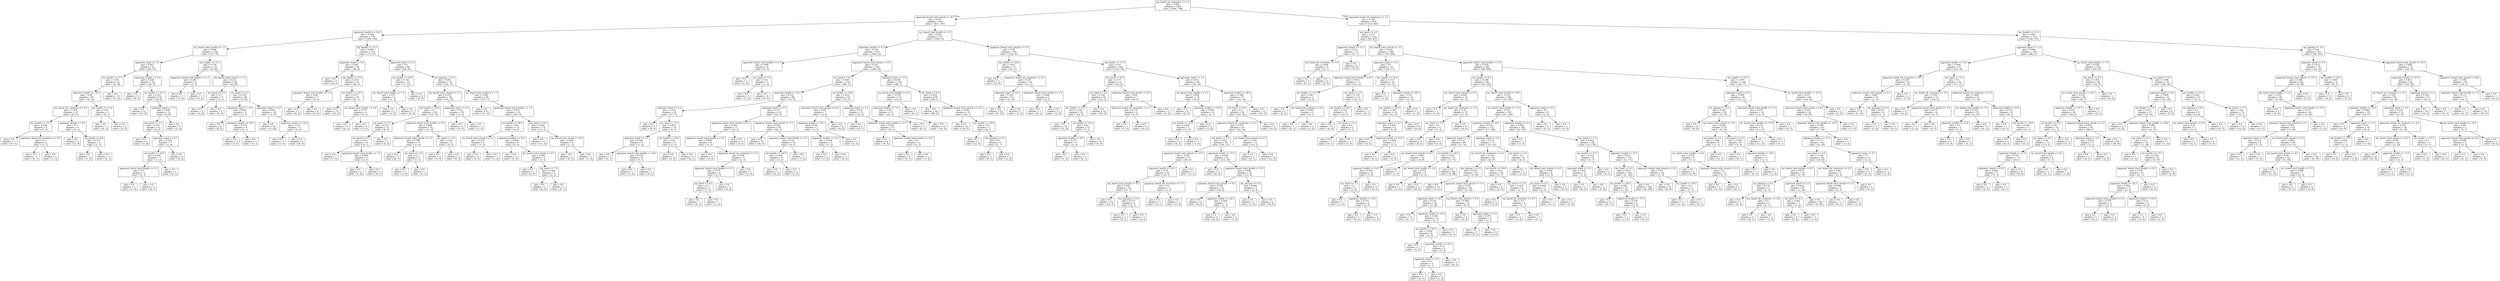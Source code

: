 digraph Tree {
node [shape=box] ;
0 [label="my_board_nb_creatures <= 1.5\ngini = 0.494\nsamples = 1434\nvalue = [640, 794]"] ;
1 [label="opponent_board_total_attack <= 4.5\ngini = 0.433\nsamples = 610\nvalue = [417, 193]"] ;
0 -> 1 [labeldistance=2.5, labelangle=45, headlabel="True"] ;
2 [label="opponent_health <= 22.5\ngini = 0.496\nsamples = 239\nvalue = [109, 130]"] ;
1 -> 2 ;
3 [label="my_board_total_health <= 1.5\ngini = 0.434\nsamples = 116\nvalue = [37, 79]"] ;
2 -> 3 ;
4 [label="opponent_hand <= 3.5\ngini = 0.497\nsamples = 61\nvalue = [28, 33]"] ;
3 -> 4 ;
5 [label="my_health <= 17.5\ngini = 0.375\nsamples = 32\nvalue = [8, 24]"] ;
4 -> 5 ;
6 [label="opponent_health <= 18.5\ngini = 0.48\nsamples = 20\nvalue = [8, 12]"] ;
5 -> 6 ;
7 [label="my_board_nb_creatures <= 0.5\ngini = 0.391\nsamples = 15\nvalue = [4, 11]"] ;
6 -> 7 ;
8 [label="my_health <= 15.5\ngini = 0.198\nsamples = 9\nvalue = [1, 8]"] ;
7 -> 8 ;
9 [label="gini = 0.0\nsamples = 7\nvalue = [0, 7]"] ;
8 -> 9 ;
10 [label="opponent_board_nb_creatures <= 0.5\ngini = 0.5\nsamples = 2\nvalue = [1, 1]"] ;
8 -> 10 ;
11 [label="gini = 0.0\nsamples = 1\nvalue = [0, 1]"] ;
10 -> 11 ;
12 [label="gini = 0.0\nsamples = 1\nvalue = [1, 0]"] ;
10 -> 12 ;
13 [label="opponent_health <= 8.5\ngini = 0.5\nsamples = 6\nvalue = [3, 3]"] ;
7 -> 13 ;
14 [label="gini = 0.0\nsamples = 2\nvalue = [2, 0]"] ;
13 -> 14 ;
15 [label="my_health <= 8.0\ngini = 0.375\nsamples = 4\nvalue = [1, 3]"] ;
13 -> 15 ;
16 [label="gini = 0.0\nsamples = 1\nvalue = [1, 0]"] ;
15 -> 16 ;
17 [label="gini = 0.0\nsamples = 3\nvalue = [0, 3]"] ;
15 -> 17 ;
18 [label="my_health <= 11.0\ngini = 0.32\nsamples = 5\nvalue = [4, 1]"] ;
6 -> 18 ;
19 [label="gini = 0.0\nsamples = 1\nvalue = [0, 1]"] ;
18 -> 19 ;
20 [label="gini = 0.0\nsamples = 4\nvalue = [4, 0]"] ;
18 -> 20 ;
21 [label="gini = 0.0\nsamples = 12\nvalue = [0, 12]"] ;
5 -> 21 ;
22 [label="opponent_health <= 5.0\ngini = 0.428\nsamples = 29\nvalue = [20, 9]"] ;
4 -> 22 ;
23 [label="gini = 0.0\nsamples = 3\nvalue = [0, 3]"] ;
22 -> 23 ;
24 [label="my_health <= 27.5\ngini = 0.355\nsamples = 26\nvalue = [20, 6]"] ;
22 -> 24 ;
25 [label="gini = 0.0\nsamples = 15\nvalue = [15, 0]"] ;
24 -> 25 ;
26 [label="opponent_hand <= 7.5\ngini = 0.496\nsamples = 11\nvalue = [5, 6]"] ;
24 -> 26 ;
27 [label="my_hand <= 1.5\ngini = 0.375\nsamples = 8\nvalue = [2, 6]"] ;
26 -> 27 ;
28 [label="gini = 0.0\nsamples = 1\nvalue = [1, 0]"] ;
27 -> 28 ;
29 [label="opponent_hand <= 4.5\ngini = 0.245\nsamples = 7\nvalue = [1, 6]"] ;
27 -> 29 ;
30 [label="my_health <= 29.0\ngini = 0.444\nsamples = 3\nvalue = [1, 2]"] ;
29 -> 30 ;
31 [label="opponent_board_total_health <= 3.5\ngini = 0.5\nsamples = 2\nvalue = [1, 1]"] ;
30 -> 31 ;
32 [label="gini = 0.0\nsamples = 1\nvalue = [1, 0]"] ;
31 -> 32 ;
33 [label="gini = 0.0\nsamples = 1\nvalue = [0, 1]"] ;
31 -> 33 ;
34 [label="gini = 0.0\nsamples = 1\nvalue = [0, 1]"] ;
30 -> 34 ;
35 [label="gini = 0.0\nsamples = 4\nvalue = [0, 4]"] ;
29 -> 35 ;
36 [label="gini = 0.0\nsamples = 3\nvalue = [3, 0]"] ;
26 -> 36 ;
37 [label="my_health <= 11.5\ngini = 0.274\nsamples = 55\nvalue = [9, 46]"] ;
3 -> 37 ;
38 [label="opponent_board_total_health <= 2.5\ngini = 0.48\nsamples = 5\nvalue = [3, 2]"] ;
37 -> 38 ;
39 [label="gini = 0.0\nsamples = 3\nvalue = [3, 0]"] ;
38 -> 39 ;
40 [label="gini = 0.0\nsamples = 2\nvalue = [0, 2]"] ;
38 -> 40 ;
41 [label="my_board_total_attack <= 1.5\ngini = 0.211\nsamples = 50\nvalue = [6, 44]"] ;
37 -> 41 ;
42 [label="my_hand <= 4.5\ngini = 0.5\nsamples = 4\nvalue = [2, 2]"] ;
41 -> 42 ;
43 [label="gini = 0.0\nsamples = 2\nvalue = [2, 0]"] ;
42 -> 43 ;
44 [label="gini = 0.0\nsamples = 2\nvalue = [0, 2]"] ;
42 -> 44 ;
45 [label="my_hand <= 2.5\ngini = 0.159\nsamples = 46\nvalue = [4, 42]"] ;
41 -> 45 ;
46 [label="opponent_hand <= 4.0\ngini = 0.469\nsamples = 8\nvalue = [3, 5]"] ;
45 -> 46 ;
47 [label="gini = 0.0\nsamples = 4\nvalue = [0, 4]"] ;
46 -> 47 ;
48 [label="opponent_health <= 18.5\ngini = 0.375\nsamples = 4\nvalue = [3, 1]"] ;
46 -> 48 ;
49 [label="gini = 0.0\nsamples = 3\nvalue = [3, 0]"] ;
48 -> 49 ;
50 [label="gini = 0.0\nsamples = 1\nvalue = [0, 1]"] ;
48 -> 50 ;
51 [label="opponent_hand <= 6.5\ngini = 0.051\nsamples = 38\nvalue = [1, 37]"] ;
45 -> 51 ;
52 [label="gini = 0.0\nsamples = 33\nvalue = [0, 33]"] ;
51 -> 52 ;
53 [label="opponent_health <= 14.0\ngini = 0.32\nsamples = 5\nvalue = [1, 4]"] ;
51 -> 53 ;
54 [label="gini = 0.0\nsamples = 1\nvalue = [1, 0]"] ;
53 -> 54 ;
55 [label="gini = 0.0\nsamples = 4\nvalue = [0, 4]"] ;
53 -> 55 ;
56 [label="my_health <= 15.5\ngini = 0.485\nsamples = 123\nvalue = [72, 51]"] ;
2 -> 56 ;
57 [label="opponent_hand <= 0.5\ngini = 0.291\nsamples = 34\nvalue = [28, 6]"] ;
56 -> 57 ;
58 [label="gini = 0.0\nsamples = 2\nvalue = [0, 2]"] ;
57 -> 58 ;
59 [label="my_health <= 5.5\ngini = 0.219\nsamples = 32\nvalue = [28, 4]"] ;
57 -> 59 ;
60 [label="opponent_board_total_health <= 1.0\ngini = 0.49\nsamples = 7\nvalue = [4, 3]"] ;
59 -> 60 ;
61 [label="gini = 0.0\nsamples = 3\nvalue = [0, 3]"] ;
60 -> 61 ;
62 [label="gini = 0.0\nsamples = 4\nvalue = [4, 0]"] ;
60 -> 62 ;
63 [label="my_health <= 14.5\ngini = 0.077\nsamples = 25\nvalue = [24, 1]"] ;
59 -> 63 ;
64 [label="gini = 0.0\nsamples = 21\nvalue = [21, 0]"] ;
63 -> 64 ;
65 [label="my_board_total_attack <= 2.0\ngini = 0.375\nsamples = 4\nvalue = [3, 1]"] ;
63 -> 65 ;
66 [label="gini = 0.0\nsamples = 1\nvalue = [0, 1]"] ;
65 -> 66 ;
67 [label="gini = 0.0\nsamples = 3\nvalue = [3, 0]"] ;
65 -> 67 ;
68 [label="opponent_hand <= 2.5\ngini = 0.5\nsamples = 89\nvalue = [44, 45]"] ;
56 -> 68 ;
69 [label="my_health <= 20.5\ngini = 0.142\nsamples = 13\nvalue = [1, 12]"] ;
68 -> 69 ;
70 [label="my_board_total_health <= 1.5\ngini = 0.375\nsamples = 4\nvalue = [1, 3]"] ;
69 -> 70 ;
71 [label="gini = 0.0\nsamples = 1\nvalue = [1, 0]"] ;
70 -> 71 ;
72 [label="gini = 0.0\nsamples = 3\nvalue = [0, 3]"] ;
70 -> 72 ;
73 [label="gini = 0.0\nsamples = 9\nvalue = [0, 9]"] ;
69 -> 73 ;
74 [label="me_playing <= 0.5\ngini = 0.491\nsamples = 76\nvalue = [43, 33]"] ;
68 -> 74 ;
75 [label="my_board_total_attack <= 2.5\ngini = 0.475\nsamples = 36\nvalue = [14, 22]"] ;
74 -> 75 ;
76 [label="my_health <= 26.0\ngini = 0.5\nsamples = 26\nvalue = [13, 13]"] ;
75 -> 76 ;
77 [label="my_hand <= 7.5\ngini = 0.375\nsamples = 12\nvalue = [9, 3]"] ;
76 -> 77 ;
78 [label="my_hand <= 5.5\ngini = 0.18\nsamples = 10\nvalue = [9, 1]"] ;
77 -> 78 ;
79 [label="gini = 0.0\nsamples = 7\nvalue = [7, 0]"] ;
78 -> 79 ;
80 [label="opponent_board_total_health <= 2.5\ngini = 0.444\nsamples = 3\nvalue = [2, 1]"] ;
78 -> 80 ;
81 [label="gini = 0.0\nsamples = 2\nvalue = [2, 0]"] ;
80 -> 81 ;
82 [label="gini = 0.0\nsamples = 1\nvalue = [0, 1]"] ;
80 -> 82 ;
83 [label="gini = 0.0\nsamples = 2\nvalue = [0, 2]"] ;
77 -> 83 ;
84 [label="opponent_board_total_health <= 2.5\ngini = 0.408\nsamples = 14\nvalue = [4, 10]"] ;
76 -> 84 ;
85 [label="opponent_board_total_attack <= 2.5\ngini = 0.198\nsamples = 9\nvalue = [1, 8]"] ;
84 -> 85 ;
86 [label="gini = 0.0\nsamples = 7\nvalue = [0, 7]"] ;
85 -> 86 ;
87 [label="my_hand <= 5.5\ngini = 0.5\nsamples = 2\nvalue = [1, 1]"] ;
85 -> 87 ;
88 [label="gini = 0.0\nsamples = 1\nvalue = [1, 0]"] ;
87 -> 88 ;
89 [label="gini = 0.0\nsamples = 1\nvalue = [0, 1]"] ;
87 -> 89 ;
90 [label="my_hand <= 5.0\ngini = 0.48\nsamples = 5\nvalue = [3, 2]"] ;
84 -> 90 ;
91 [label="gini = 0.0\nsamples = 3\nvalue = [3, 0]"] ;
90 -> 91 ;
92 [label="gini = 0.0\nsamples = 2\nvalue = [0, 2]"] ;
90 -> 92 ;
93 [label="opponent_hand <= 5.5\ngini = 0.18\nsamples = 10\nvalue = [1, 9]"] ;
75 -> 93 ;
94 [label="gini = 0.0\nsamples = 9\nvalue = [0, 9]"] ;
93 -> 94 ;
95 [label="gini = 0.0\nsamples = 1\nvalue = [1, 0]"] ;
93 -> 95 ;
96 [label="my_board_total_health <= 1.5\ngini = 0.399\nsamples = 40\nvalue = [29, 11]"] ;
74 -> 96 ;
97 [label="gini = 0.0\nsamples = 11\nvalue = [11, 0]"] ;
96 -> 97 ;
98 [label="opponent_board_total_health <= 1.5\ngini = 0.471\nsamples = 29\nvalue = [18, 11]"] ;
96 -> 98 ;
99 [label="my_health <= 28.5\ngini = 0.48\nsamples = 15\nvalue = [6, 9]"] ;
98 -> 99 ;
100 [label="my_board_total_attack <= 6.5\ngini = 0.278\nsamples = 6\nvalue = [1, 5]"] ;
99 -> 100 ;
101 [label="gini = 0.0\nsamples = 5\nvalue = [0, 5]"] ;
100 -> 101 ;
102 [label="gini = 0.0\nsamples = 1\nvalue = [1, 0]"] ;
100 -> 102 ;
103 [label="opponent_health <= 25.5\ngini = 0.494\nsamples = 9\nvalue = [5, 4]"] ;
99 -> 103 ;
104 [label="gini = 0.0\nsamples = 3\nvalue = [3, 0]"] ;
103 -> 104 ;
105 [label="my_board_total_attack <= 3.5\ngini = 0.444\nsamples = 6\nvalue = [2, 4]"] ;
103 -> 105 ;
106 [label="gini = 0.0\nsamples = 3\nvalue = [0, 3]"] ;
105 -> 106 ;
107 [label="my_hand <= 7.5\ngini = 0.444\nsamples = 3\nvalue = [2, 1]"] ;
105 -> 107 ;
108 [label="gini = 0.0\nsamples = 2\nvalue = [2, 0]"] ;
107 -> 108 ;
109 [label="gini = 0.0\nsamples = 1\nvalue = [0, 1]"] ;
107 -> 109 ;
110 [label="my_hand <= 6.5\ngini = 0.245\nsamples = 14\nvalue = [12, 2]"] ;
98 -> 110 ;
111 [label="gini = 0.0\nsamples = 11\nvalue = [11, 0]"] ;
110 -> 111 ;
112 [label="my_board_total_attack <= 6.0\ngini = 0.444\nsamples = 3\nvalue = [1, 2]"] ;
110 -> 112 ;
113 [label="gini = 0.0\nsamples = 2\nvalue = [0, 2]"] ;
112 -> 113 ;
114 [label="gini = 0.0\nsamples = 1\nvalue = [1, 0]"] ;
112 -> 114 ;
115 [label="my_board_total_health <= 1.5\ngini = 0.282\nsamples = 371\nvalue = [308, 63]"] ;
1 -> 115 ;
116 [label="opponent_health <= 5.5\ngini = 0.188\nsamples = 210\nvalue = [188, 22]"] ;
115 -> 116 ;
117 [label="opponent_board_total_health <= 5.5\ngini = 0.444\nsamples = 6\nvalue = [2, 4]"] ;
116 -> 117 ;
118 [label="gini = 0.0\nsamples = 1\nvalue = [1, 0]"] ;
117 -> 118 ;
119 [label="my_hand <= 1.0\ngini = 0.32\nsamples = 5\nvalue = [1, 4]"] ;
117 -> 119 ;
120 [label="gini = 0.0\nsamples = 1\nvalue = [1, 0]"] ;
119 -> 120 ;
121 [label="gini = 0.0\nsamples = 4\nvalue = [0, 4]"] ;
119 -> 121 ;
122 [label="opponent_board_total_attack <= 8.5\ngini = 0.161\nsamples = 204\nvalue = [186, 18]"] ;
116 -> 122 ;
123 [label="my_hand <= 6.5\ngini = 0.249\nsamples = 103\nvalue = [88, 15]"] ;
122 -> 123 ;
124 [label="opponent_health <= 16.5\ngini = 0.191\nsamples = 84\nvalue = [75, 9]"] ;
123 -> 124 ;
125 [label="opponent_hand <= 2.5\ngini = 0.351\nsamples = 22\nvalue = [17, 5]"] ;
124 -> 125 ;
126 [label="gini = 0.0\nsamples = 8\nvalue = [8, 0]"] ;
125 -> 126 ;
127 [label="my_hand <= 3.5\ngini = 0.459\nsamples = 14\nvalue = [9, 5]"] ;
125 -> 127 ;
128 [label="opponent_hand <= 3.5\ngini = 0.346\nsamples = 9\nvalue = [7, 2]"] ;
127 -> 128 ;
129 [label="gini = 0.0\nsamples = 1\nvalue = [0, 1]"] ;
128 -> 129 ;
130 [label="opponent_board_total_health <= 10.0\ngini = 0.219\nsamples = 8\nvalue = [7, 1]"] ;
128 -> 130 ;
131 [label="gini = 0.0\nsamples = 7\nvalue = [7, 0]"] ;
130 -> 131 ;
132 [label="gini = 0.0\nsamples = 1\nvalue = [0, 1]"] ;
130 -> 132 ;
133 [label="my_health <= 16.5\ngini = 0.48\nsamples = 5\nvalue = [2, 3]"] ;
127 -> 133 ;
134 [label="gini = 0.0\nsamples = 2\nvalue = [2, 0]"] ;
133 -> 134 ;
135 [label="gini = 0.0\nsamples = 3\nvalue = [0, 3]"] ;
133 -> 135 ;
136 [label="opponent_hand <= 2.5\ngini = 0.121\nsamples = 62\nvalue = [58, 4]"] ;
124 -> 136 ;
137 [label="opponent_board_total_health <= 6.5\ngini = 0.291\nsamples = 17\nvalue = [14, 3]"] ;
136 -> 137 ;
138 [label="opponent_board_total_health <= 4.5\ngini = 0.469\nsamples = 8\nvalue = [5, 3]"] ;
137 -> 138 ;
139 [label="gini = 0.0\nsamples = 3\nvalue = [3, 0]"] ;
138 -> 139 ;
140 [label="opponent_board_nb_creatures <= 3.5\ngini = 0.48\nsamples = 5\nvalue = [2, 3]"] ;
138 -> 140 ;
141 [label="opponent_board_total_health <= 5.5\ngini = 0.375\nsamples = 4\nvalue = [1, 3]"] ;
140 -> 141 ;
142 [label="my_hand <= 4.5\ngini = 0.5\nsamples = 2\nvalue = [1, 1]"] ;
141 -> 142 ;
143 [label="gini = 0.0\nsamples = 1\nvalue = [0, 1]"] ;
142 -> 143 ;
144 [label="gini = 0.0\nsamples = 1\nvalue = [1, 0]"] ;
142 -> 144 ;
145 [label="gini = 0.0\nsamples = 2\nvalue = [0, 2]"] ;
141 -> 145 ;
146 [label="gini = 0.0\nsamples = 1\nvalue = [1, 0]"] ;
140 -> 146 ;
147 [label="gini = 0.0\nsamples = 9\nvalue = [9, 0]"] ;
137 -> 147 ;
148 [label="opponent_board_total_attack <= 7.5\ngini = 0.043\nsamples = 45\nvalue = [44, 1]"] ;
136 -> 148 ;
149 [label="gini = 0.0\nsamples = 35\nvalue = [35, 0]"] ;
148 -> 149 ;
150 [label="opponent_board_total_health <= 5.5\ngini = 0.18\nsamples = 10\nvalue = [9, 1]"] ;
148 -> 150 ;
151 [label="my_health <= 24.0\ngini = 0.444\nsamples = 3\nvalue = [2, 1]"] ;
150 -> 151 ;
152 [label="gini = 0.0\nsamples = 1\nvalue = [0, 1]"] ;
151 -> 152 ;
153 [label="gini = 0.0\nsamples = 2\nvalue = [2, 0]"] ;
151 -> 153 ;
154 [label="gini = 0.0\nsamples = 7\nvalue = [7, 0]"] ;
150 -> 154 ;
155 [label="my_health <= 18.0\ngini = 0.432\nsamples = 19\nvalue = [13, 6]"] ;
123 -> 155 ;
156 [label="opponent_board_total_attack <= 6.5\ngini = 0.49\nsamples = 7\nvalue = [3, 4]"] ;
155 -> 156 ;
157 [label="opponent_health <= 25.5\ngini = 0.48\nsamples = 5\nvalue = [3, 2]"] ;
156 -> 157 ;
158 [label="opponent_health <= 21.0\ngini = 0.444\nsamples = 3\nvalue = [1, 2]"] ;
157 -> 158 ;
159 [label="gini = 0.0\nsamples = 1\nvalue = [1, 0]"] ;
158 -> 159 ;
160 [label="gini = 0.0\nsamples = 2\nvalue = [0, 2]"] ;
158 -> 160 ;
161 [label="gini = 0.0\nsamples = 2\nvalue = [2, 0]"] ;
157 -> 161 ;
162 [label="gini = 0.0\nsamples = 2\nvalue = [0, 2]"] ;
156 -> 162 ;
163 [label="opponent_hand <= 1.5\ngini = 0.278\nsamples = 12\nvalue = [10, 2]"] ;
155 -> 163 ;
164 [label="gini = 0.0\nsamples = 1\nvalue = [0, 1]"] ;
163 -> 164 ;
165 [label="opponent_board_total_health <= 9.5\ngini = 0.165\nsamples = 11\nvalue = [10, 1]"] ;
163 -> 165 ;
166 [label="gini = 0.0\nsamples = 9\nvalue = [9, 0]"] ;
165 -> 166 ;
167 [label="opponent_board_total_health <= 10.5\ngini = 0.5\nsamples = 2\nvalue = [1, 1]"] ;
165 -> 167 ;
168 [label="gini = 0.0\nsamples = 1\nvalue = [0, 1]"] ;
167 -> 168 ;
169 [label="gini = 0.0\nsamples = 1\nvalue = [1, 0]"] ;
167 -> 169 ;
170 [label="opponent_hand <= 1.5\ngini = 0.058\nsamples = 101\nvalue = [98, 3]"] ;
122 -> 170 ;
171 [label="my_board_total_health <= 0.5\ngini = 0.278\nsamples = 12\nvalue = [10, 2]"] ;
170 -> 171 ;
172 [label="opponent_health <= 7.0\ngini = 0.165\nsamples = 11\nvalue = [10, 1]"] ;
171 -> 172 ;
173 [label="gini = 0.0\nsamples = 1\nvalue = [0, 1]"] ;
172 -> 173 ;
174 [label="gini = 0.0\nsamples = 10\nvalue = [10, 0]"] ;
172 -> 174 ;
175 [label="gini = 0.0\nsamples = 1\nvalue = [0, 1]"] ;
171 -> 175 ;
176 [label="my_hand <= 6.5\ngini = 0.022\nsamples = 89\nvalue = [88, 1]"] ;
170 -> 176 ;
177 [label="gini = 0.0\nsamples = 68\nvalue = [68, 0]"] ;
176 -> 177 ;
178 [label="opponent_board_total_attack <= 12.5\ngini = 0.091\nsamples = 21\nvalue = [20, 1]"] ;
176 -> 178 ;
179 [label="gini = 0.0\nsamples = 16\nvalue = [16, 0]"] ;
178 -> 179 ;
180 [label="my_health <= 18.0\ngini = 0.32\nsamples = 5\nvalue = [4, 1]"] ;
178 -> 180 ;
181 [label="gini = 0.0\nsamples = 3\nvalue = [3, 0]"] ;
180 -> 181 ;
182 [label="me_playing <= 0.5\ngini = 0.5\nsamples = 2\nvalue = [1, 1]"] ;
180 -> 182 ;
183 [label="gini = 0.0\nsamples = 1\nvalue = [0, 1]"] ;
182 -> 183 ;
184 [label="gini = 0.0\nsamples = 1\nvalue = [1, 0]"] ;
182 -> 184 ;
185 [label="opponent_board_total_attack <= 5.5\ngini = 0.38\nsamples = 161\nvalue = [120, 41]"] ;
115 -> 185 ;
186 [label="my_health <= 18.0\ngini = 0.457\nsamples = 17\nvalue = [6, 11]"] ;
185 -> 186 ;
187 [label="gini = 0.0\nsamples = 3\nvalue = [3, 0]"] ;
186 -> 187 ;
188 [label="opponent_board_nb_creatures <= 2.5\ngini = 0.337\nsamples = 14\nvalue = [3, 11]"] ;
186 -> 188 ;
189 [label="opponent_hand <= 6.5\ngini = 0.165\nsamples = 11\nvalue = [1, 10]"] ;
188 -> 189 ;
190 [label="gini = 0.0\nsamples = 10\nvalue = [0, 10]"] ;
189 -> 190 ;
191 [label="gini = 0.0\nsamples = 1\nvalue = [1, 0]"] ;
189 -> 191 ;
192 [label="opponent_board_total_health <= 3.5\ngini = 0.444\nsamples = 3\nvalue = [2, 1]"] ;
188 -> 192 ;
193 [label="gini = 0.0\nsamples = 1\nvalue = [0, 1]"] ;
192 -> 193 ;
194 [label="gini = 0.0\nsamples = 2\nvalue = [2, 0]"] ;
192 -> 194 ;
195 [label="my_health <= 17.5\ngini = 0.33\nsamples = 144\nvalue = [114, 30]"] ;
185 -> 195 ;
196 [label="my_hand <= 6.5\ngini = 0.177\nsamples = 61\nvalue = [55, 6]"] ;
195 -> 196 ;
197 [label="my_hand <= 3.5\ngini = 0.105\nsamples = 54\nvalue = [51, 3]"] ;
196 -> 197 ;
198 [label="my_health <= 13.5\ngini = 0.236\nsamples = 22\nvalue = [19, 3]"] ;
197 -> 198 ;
199 [label="gini = 0.0\nsamples = 12\nvalue = [12, 0]"] ;
198 -> 199 ;
200 [label="my_health <= 14.5\ngini = 0.42\nsamples = 10\nvalue = [7, 3]"] ;
198 -> 200 ;
201 [label="opponent_health <= 9.0\ngini = 0.375\nsamples = 4\nvalue = [1, 3]"] ;
200 -> 201 ;
202 [label="gini = 0.0\nsamples = 1\nvalue = [1, 0]"] ;
201 -> 202 ;
203 [label="gini = 0.0\nsamples = 3\nvalue = [0, 3]"] ;
201 -> 203 ;
204 [label="gini = 0.0\nsamples = 6\nvalue = [6, 0]"] ;
200 -> 204 ;
205 [label="gini = 0.0\nsamples = 32\nvalue = [32, 0]"] ;
197 -> 205 ;
206 [label="opponent_board_total_attack <= 9.5\ngini = 0.49\nsamples = 7\nvalue = [4, 3]"] ;
196 -> 206 ;
207 [label="opponent_board_nb_creatures <= 2.5\ngini = 0.375\nsamples = 4\nvalue = [1, 3]"] ;
206 -> 207 ;
208 [label="gini = 0.0\nsamples = 1\nvalue = [1, 0]"] ;
207 -> 208 ;
209 [label="gini = 0.0\nsamples = 3\nvalue = [0, 3]"] ;
207 -> 209 ;
210 [label="gini = 0.0\nsamples = 3\nvalue = [3, 0]"] ;
206 -> 210 ;
211 [label="opponent_hand <= 1.5\ngini = 0.411\nsamples = 83\nvalue = [59, 24]"] ;
195 -> 211 ;
212 [label="my_board_total_health <= 5.5\ngini = 0.444\nsamples = 12\nvalue = [4, 8]"] ;
211 -> 212 ;
213 [label="gini = 0.0\nsamples = 6\nvalue = [0, 6]"] ;
212 -> 213 ;
214 [label="opponent_health <= 12.0\ngini = 0.444\nsamples = 6\nvalue = [4, 2]"] ;
212 -> 214 ;
215 [label="my_health <= 23.0\ngini = 0.444\nsamples = 3\nvalue = [1, 2]"] ;
214 -> 215 ;
216 [label="gini = 0.0\nsamples = 2\nvalue = [0, 2]"] ;
215 -> 216 ;
217 [label="gini = 0.0\nsamples = 1\nvalue = [1, 0]"] ;
215 -> 217 ;
218 [label="gini = 0.0\nsamples = 3\nvalue = [3, 0]"] ;
214 -> 218 ;
219 [label="opponent_health <= 28.5\ngini = 0.349\nsamples = 71\nvalue = [55, 16]"] ;
211 -> 219 ;
220 [label="my_hand <= 8.5\ngini = 0.4\nsamples = 58\nvalue = [42, 16]"] ;
219 -> 220 ;
221 [label="opponent_board_nb_creatures <= 4.5\ngini = 0.375\nsamples = 56\nvalue = [42, 14]"] ;
220 -> 221 ;
222 [label="my_hand <= 3.5\ngini = 0.422\nsamples = 43\nvalue = [30, 13]"] ;
221 -> 222 ;
223 [label="opponent_board_total_attack <= 12.0\ngini = 0.245\nsamples = 21\nvalue = [18, 3]"] ;
222 -> 223 ;
224 [label="opponent_health <= 25.5\ngini = 0.18\nsamples = 20\nvalue = [18, 2]"] ;
223 -> 224 ;
225 [label="my_board_total_attack <= 4.5\ngini = 0.105\nsamples = 18\nvalue = [17, 1]"] ;
224 -> 225 ;
226 [label="gini = 0.0\nsamples = 14\nvalue = [14, 0]"] ;
225 -> 226 ;
227 [label="me_playing <= 0.5\ngini = 0.375\nsamples = 4\nvalue = [3, 1]"] ;
225 -> 227 ;
228 [label="gini = 0.0\nsamples = 1\nvalue = [0, 1]"] ;
227 -> 228 ;
229 [label="gini = 0.0\nsamples = 3\nvalue = [3, 0]"] ;
227 -> 229 ;
230 [label="opponent_board_nb_creatures <= 1.5\ngini = 0.5\nsamples = 2\nvalue = [1, 1]"] ;
224 -> 230 ;
231 [label="gini = 0.0\nsamples = 1\nvalue = [0, 1]"] ;
230 -> 231 ;
232 [label="gini = 0.0\nsamples = 1\nvalue = [1, 0]"] ;
230 -> 232 ;
233 [label="gini = 0.0\nsamples = 1\nvalue = [0, 1]"] ;
223 -> 233 ;
234 [label="opponent_health <= 15.5\ngini = 0.496\nsamples = 22\nvalue = [12, 10]"] ;
222 -> 234 ;
235 [label="gini = 0.0\nsamples = 4\nvalue = [0, 4]"] ;
234 -> 235 ;
236 [label="opponent_board_total_health <= 9.5\ngini = 0.444\nsamples = 18\nvalue = [12, 6]"] ;
234 -> 236 ;
237 [label="opponent_board_total_attack <= 8.5\ngini = 0.278\nsamples = 12\nvalue = [10, 2]"] ;
236 -> 237 ;
238 [label="gini = 0.0\nsamples = 9\nvalue = [9, 0]"] ;
237 -> 238 ;
239 [label="opponent_health <= 22.5\ngini = 0.444\nsamples = 3\nvalue = [1, 2]"] ;
237 -> 239 ;
240 [label="gini = 0.0\nsamples = 2\nvalue = [0, 2]"] ;
239 -> 240 ;
241 [label="gini = 0.0\nsamples = 1\nvalue = [1, 0]"] ;
239 -> 241 ;
242 [label="me_playing <= 0.5\ngini = 0.444\nsamples = 6\nvalue = [2, 4]"] ;
236 -> 242 ;
243 [label="gini = 0.0\nsamples = 2\nvalue = [2, 0]"] ;
242 -> 243 ;
244 [label="gini = 0.0\nsamples = 4\nvalue = [0, 4]"] ;
242 -> 244 ;
245 [label="my_board_total_attack <= 0.5\ngini = 0.142\nsamples = 13\nvalue = [12, 1]"] ;
221 -> 245 ;
246 [label="gini = 0.0\nsamples = 1\nvalue = [0, 1]"] ;
245 -> 246 ;
247 [label="gini = 0.0\nsamples = 12\nvalue = [12, 0]"] ;
245 -> 247 ;
248 [label="gini = 0.0\nsamples = 2\nvalue = [0, 2]"] ;
220 -> 248 ;
249 [label="gini = 0.0\nsamples = 13\nvalue = [13, 0]"] ;
219 -> 249 ;
250 [label="opponent_board_nb_creatures <= 1.5\ngini = 0.395\nsamples = 824\nvalue = [223, 601]"] ;
0 -> 250 [labeldistance=2.5, labelangle=-45, headlabel="False"] ;
251 [label="my_hand <= 0.5\ngini = 0.277\nsamples = 512\nvalue = [85, 427]"] ;
250 -> 251 ;
252 [label="opponent_health <= 11.5\ngini = 0.153\nsamples = 12\nvalue = [11, 1]"] ;
251 -> 252 ;
253 [label="my_board_nb_creatures <= 3.0\ngini = 0.444\nsamples = 3\nvalue = [2, 1]"] ;
252 -> 253 ;
254 [label="gini = 0.0\nsamples = 1\nvalue = [0, 1]"] ;
253 -> 254 ;
255 [label="gini = 0.0\nsamples = 2\nvalue = [2, 0]"] ;
253 -> 255 ;
256 [label="gini = 0.0\nsamples = 9\nvalue = [9, 0]"] ;
252 -> 256 ;
257 [label="my_board_total_attack <= 3.5\ngini = 0.252\nsamples = 500\nvalue = [74, 426]"] ;
251 -> 257 ;
258 [label="opponent_hand <= 3.5\ngini = 0.5\nsamples = 33\nvalue = [16, 17]"] ;
257 -> 258 ;
259 [label="opponent_board_total_health <= 0.5\ngini = 0.415\nsamples = 17\nvalue = [12, 5]"] ;
258 -> 259 ;
260 [label="my_health <= 14.5\ngini = 0.48\nsamples = 5\nvalue = [2, 3]"] ;
259 -> 260 ;
261 [label="gini = 0.0\nsamples = 2\nvalue = [0, 2]"] ;
260 -> 261 ;
262 [label="my_board_total_attack <= 2.0\ngini = 0.444\nsamples = 3\nvalue = [2, 1]"] ;
260 -> 262 ;
263 [label="gini = 0.0\nsamples = 1\nvalue = [0, 1]"] ;
262 -> 263 ;
264 [label="gini = 0.0\nsamples = 2\nvalue = [2, 0]"] ;
262 -> 264 ;
265 [label="my_hand <= 5.5\ngini = 0.278\nsamples = 12\nvalue = [10, 2]"] ;
259 -> 265 ;
266 [label="my_health <= 24.5\ngini = 0.165\nsamples = 11\nvalue = [10, 1]"] ;
265 -> 266 ;
267 [label="gini = 0.0\nsamples = 9\nvalue = [9, 0]"] ;
266 -> 267 ;
268 [label="my_hand <= 3.5\ngini = 0.5\nsamples = 2\nvalue = [1, 1]"] ;
266 -> 268 ;
269 [label="gini = 0.0\nsamples = 1\nvalue = [0, 1]"] ;
268 -> 269 ;
270 [label="gini = 0.0\nsamples = 1\nvalue = [1, 0]"] ;
268 -> 270 ;
271 [label="gini = 0.0\nsamples = 1\nvalue = [0, 1]"] ;
265 -> 271 ;
272 [label="my_health <= 14.0\ngini = 0.375\nsamples = 16\nvalue = [4, 12]"] ;
258 -> 272 ;
273 [label="gini = 0.0\nsamples = 1\nvalue = [1, 0]"] ;
272 -> 273 ;
274 [label="opponent_health <= 29.5\ngini = 0.32\nsamples = 15\nvalue = [3, 12]"] ;
272 -> 274 ;
275 [label="my_health <= 26.5\ngini = 0.245\nsamples = 14\nvalue = [2, 12]"] ;
274 -> 275 ;
276 [label="opponent_hand <= 4.5\ngini = 0.444\nsamples = 6\nvalue = [2, 4]"] ;
275 -> 276 ;
277 [label="gini = 0.0\nsamples = 3\nvalue = [0, 3]"] ;
276 -> 277 ;
278 [label="opponent_health <= 15.0\ngini = 0.444\nsamples = 3\nvalue = [2, 1]"] ;
276 -> 278 ;
279 [label="gini = 0.0\nsamples = 1\nvalue = [0, 1]"] ;
278 -> 279 ;
280 [label="gini = 0.0\nsamples = 2\nvalue = [2, 0]"] ;
278 -> 280 ;
281 [label="gini = 0.0\nsamples = 8\nvalue = [0, 8]"] ;
275 -> 281 ;
282 [label="gini = 0.0\nsamples = 1\nvalue = [1, 0]"] ;
274 -> 282 ;
283 [label="opponent_board_total_health <= 3.5\ngini = 0.218\nsamples = 467\nvalue = [58, 409]"] ;
257 -> 283 ;
284 [label="my_health <= 8.5\ngini = 0.148\nsamples = 361\nvalue = [29, 332]"] ;
283 -> 284 ;
285 [label="my_board_total_attack <= 5.5\ngini = 0.444\nsamples = 18\nvalue = [6, 12]"] ;
284 -> 285 ;
286 [label="gini = 0.0\nsamples = 3\nvalue = [3, 0]"] ;
285 -> 286 ;
287 [label="my_board_nb_creatures <= 2.5\ngini = 0.32\nsamples = 15\nvalue = [3, 12]"] ;
285 -> 287 ;
288 [label="my_hand <= 3.5\ngini = 0.5\nsamples = 6\nvalue = [3, 3]"] ;
287 -> 288 ;
289 [label="gini = 0.0\nsamples = 3\nvalue = [0, 3]"] ;
288 -> 289 ;
290 [label="gini = 0.0\nsamples = 3\nvalue = [3, 0]"] ;
288 -> 290 ;
291 [label="gini = 0.0\nsamples = 9\nvalue = [0, 9]"] ;
287 -> 291 ;
292 [label="my_board_total_attack <= 18.5\ngini = 0.125\nsamples = 343\nvalue = [23, 320]"] ;
284 -> 292 ;
293 [label="my_board_total_health <= 7.5\ngini = 0.116\nsamples = 339\nvalue = [21, 318]"] ;
292 -> 293 ;
294 [label="opponent_health <= 20.5\ngini = 0.193\nsamples = 157\nvalue = [17, 140]"] ;
293 -> 294 ;
295 [label="opponent_hand <= 2.5\ngini = 0.112\nsamples = 84\nvalue = [5, 79]"] ;
294 -> 295 ;
296 [label="my_board_total_attack <= 8.5\ngini = 0.444\nsamples = 12\nvalue = [4, 8]"] ;
295 -> 296 ;
297 [label="opponent_health <= 14.5\ngini = 0.397\nsamples = 11\nvalue = [3, 8]"] ;
296 -> 297 ;
298 [label="my_hand <= 1.5\ngini = 0.5\nsamples = 6\nvalue = [3, 3]"] ;
297 -> 298 ;
299 [label="gini = 0.0\nsamples = 2\nvalue = [2, 0]"] ;
298 -> 299 ;
300 [label="opponent_health <= 13.5\ngini = 0.375\nsamples = 4\nvalue = [1, 3]"] ;
298 -> 300 ;
301 [label="gini = 0.0\nsamples = 3\nvalue = [0, 3]"] ;
300 -> 301 ;
302 [label="gini = 0.0\nsamples = 1\nvalue = [1, 0]"] ;
300 -> 302 ;
303 [label="gini = 0.0\nsamples = 5\nvalue = [0, 5]"] ;
297 -> 303 ;
304 [label="gini = 0.0\nsamples = 1\nvalue = [1, 0]"] ;
296 -> 304 ;
305 [label="my_health <= 14.0\ngini = 0.027\nsamples = 72\nvalue = [1, 71]"] ;
295 -> 305 ;
306 [label="my_board_total_health <= 5.0\ngini = 0.375\nsamples = 4\nvalue = [1, 3]"] ;
305 -> 306 ;
307 [label="gini = 0.0\nsamples = 1\nvalue = [1, 0]"] ;
306 -> 307 ;
308 [label="gini = 0.0\nsamples = 3\nvalue = [0, 3]"] ;
306 -> 308 ;
309 [label="gini = 0.0\nsamples = 68\nvalue = [0, 68]"] ;
305 -> 309 ;
310 [label="opponent_hand <= 6.5\ngini = 0.275\nsamples = 73\nvalue = [12, 61]"] ;
294 -> 310 ;
311 [label="my_board_nb_creatures <= 3.5\ngini = 0.216\nsamples = 65\nvalue = [8, 57]"] ;
310 -> 311 ;
312 [label="me_playing <= 0.5\ngini = 0.165\nsamples = 55\nvalue = [5, 50]"] ;
311 -> 312 ;
313 [label="gini = 0.0\nsamples = 21\nvalue = [0, 21]"] ;
312 -> 313 ;
314 [label="opponent_board_total_attack <= 0.5\ngini = 0.251\nsamples = 34\nvalue = [5, 29]"] ;
312 -> 314 ;
315 [label="opponent_hand <= 4.5\ngini = 0.142\nsamples = 26\nvalue = [2, 24]"] ;
314 -> 315 ;
316 [label="gini = 0.0\nsamples = 17\nvalue = [0, 17]"] ;
315 -> 316 ;
317 [label="opponent_health <= 25.5\ngini = 0.346\nsamples = 9\nvalue = [2, 7]"] ;
315 -> 317 ;
318 [label="my_health <= 16.5\ngini = 0.444\nsamples = 6\nvalue = [2, 4]"] ;
317 -> 318 ;
319 [label="gini = 0.0\nsamples = 1\nvalue = [1, 0]"] ;
318 -> 319 ;
320 [label="opponent_health <= 22.5\ngini = 0.32\nsamples = 5\nvalue = [1, 4]"] ;
318 -> 320 ;
321 [label="opponent_hand <= 5.5\ngini = 0.5\nsamples = 2\nvalue = [1, 1]"] ;
320 -> 321 ;
322 [label="gini = 0.0\nsamples = 1\nvalue = [0, 1]"] ;
321 -> 322 ;
323 [label="gini = 0.0\nsamples = 1\nvalue = [1, 0]"] ;
321 -> 323 ;
324 [label="gini = 0.0\nsamples = 3\nvalue = [0, 3]"] ;
320 -> 324 ;
325 [label="gini = 0.0\nsamples = 3\nvalue = [0, 3]"] ;
317 -> 325 ;
326 [label="my_board_total_attack <= 6.0\ngini = 0.469\nsamples = 8\nvalue = [3, 5]"] ;
314 -> 326 ;
327 [label="gini = 0.0\nsamples = 4\nvalue = [0, 4]"] ;
326 -> 327 ;
328 [label="opponent_hand <= 2.5\ngini = 0.375\nsamples = 4\nvalue = [3, 1]"] ;
326 -> 328 ;
329 [label="gini = 0.0\nsamples = 1\nvalue = [0, 1]"] ;
328 -> 329 ;
330 [label="gini = 0.0\nsamples = 3\nvalue = [3, 0]"] ;
328 -> 330 ;
331 [label="my_health <= 20.0\ngini = 0.42\nsamples = 10\nvalue = [3, 7]"] ;
311 -> 331 ;
332 [label="gini = 0.0\nsamples = 2\nvalue = [2, 0]"] ;
331 -> 332 ;
333 [label="my_hand <= 5.0\ngini = 0.219\nsamples = 8\nvalue = [1, 7]"] ;
331 -> 333 ;
334 [label="gini = 0.0\nsamples = 6\nvalue = [0, 6]"] ;
333 -> 334 ;
335 [label="my_board_nb_creatures <= 5.5\ngini = 0.5\nsamples = 2\nvalue = [1, 1]"] ;
333 -> 335 ;
336 [label="gini = 0.0\nsamples = 1\nvalue = [1, 0]"] ;
335 -> 336 ;
337 [label="gini = 0.0\nsamples = 1\nvalue = [0, 1]"] ;
335 -> 337 ;
338 [label="my_hand <= 4.5\ngini = 0.5\nsamples = 8\nvalue = [4, 4]"] ;
310 -> 338 ;
339 [label="gini = 0.0\nsamples = 2\nvalue = [2, 0]"] ;
338 -> 339 ;
340 [label="my_board_total_attack <= 6.5\ngini = 0.444\nsamples = 6\nvalue = [2, 4]"] ;
338 -> 340 ;
341 [label="my_hand <= 6.5\ngini = 0.444\nsamples = 3\nvalue = [2, 1]"] ;
340 -> 341 ;
342 [label="gini = 0.0\nsamples = 1\nvalue = [0, 1]"] ;
341 -> 342 ;
343 [label="gini = 0.0\nsamples = 2\nvalue = [2, 0]"] ;
341 -> 343 ;
344 [label="gini = 0.0\nsamples = 3\nvalue = [0, 3]"] ;
340 -> 344 ;
345 [label="opponent_health <= 5.5\ngini = 0.043\nsamples = 182\nvalue = [4, 178]"] ;
293 -> 345 ;
346 [label="gini = 0.0\nsamples = 1\nvalue = [1, 0]"] ;
345 -> 346 ;
347 [label="my_hand <= 1.5\ngini = 0.033\nsamples = 181\nvalue = [3, 178]"] ;
345 -> 347 ;
348 [label="my_health <= 17.5\ngini = 0.219\nsamples = 8\nvalue = [1, 7]"] ;
347 -> 348 ;
349 [label="opponent_hand <= 3.5\ngini = 0.444\nsamples = 3\nvalue = [1, 2]"] ;
348 -> 349 ;
350 [label="gini = 0.0\nsamples = 2\nvalue = [0, 2]"] ;
349 -> 350 ;
351 [label="gini = 0.0\nsamples = 1\nvalue = [1, 0]"] ;
349 -> 351 ;
352 [label="gini = 0.0\nsamples = 5\nvalue = [0, 5]"] ;
348 -> 352 ;
353 [label="opponent_health <= 27.5\ngini = 0.023\nsamples = 173\nvalue = [2, 171]"] ;
347 -> 353 ;
354 [label="my_hand <= 2.5\ngini = 0.012\nsamples = 163\nvalue = [1, 162]"] ;
353 -> 354 ;
355 [label="my_health <= 29.0\ngini = 0.083\nsamples = 23\nvalue = [1, 22]"] ;
354 -> 355 ;
356 [label="gini = 0.0\nsamples = 17\nvalue = [0, 17]"] ;
355 -> 356 ;
357 [label="opponent_health <= 17.5\ngini = 0.278\nsamples = 6\nvalue = [1, 5]"] ;
355 -> 357 ;
358 [label="gini = 0.0\nsamples = 1\nvalue = [1, 0]"] ;
357 -> 358 ;
359 [label="gini = 0.0\nsamples = 5\nvalue = [0, 5]"] ;
357 -> 359 ;
360 [label="gini = 0.0\nsamples = 140\nvalue = [0, 140]"] ;
354 -> 360 ;
361 [label="opponent_board_total_attack <= 1.5\ngini = 0.18\nsamples = 10\nvalue = [1, 9]"] ;
353 -> 361 ;
362 [label="gini = 0.0\nsamples = 8\nvalue = [0, 8]"] ;
361 -> 362 ;
363 [label="my_health <= 29.5\ngini = 0.5\nsamples = 2\nvalue = [1, 1]"] ;
361 -> 363 ;
364 [label="gini = 0.0\nsamples = 1\nvalue = [1, 0]"] ;
363 -> 364 ;
365 [label="gini = 0.0\nsamples = 1\nvalue = [0, 1]"] ;
363 -> 365 ;
366 [label="opponent_hand <= 5.0\ngini = 0.5\nsamples = 4\nvalue = [2, 2]"] ;
292 -> 366 ;
367 [label="gini = 0.0\nsamples = 2\nvalue = [0, 2]"] ;
366 -> 367 ;
368 [label="gini = 0.0\nsamples = 2\nvalue = [2, 0]"] ;
366 -> 368 ;
369 [label="my_health <= 22.5\ngini = 0.397\nsamples = 106\nvalue = [29, 77]"] ;
283 -> 369 ;
370 [label="opponent_hand <= 5.5\ngini = 0.499\nsamples = 40\nvalue = [19, 21]"] ;
369 -> 370 ;
371 [label="me_playing <= 0.5\ngini = 0.426\nsamples = 26\nvalue = [8, 18]"] ;
370 -> 371 ;
372 [label="gini = 0.0\nsamples = 8\nvalue = [0, 8]"] ;
371 -> 372 ;
373 [label="my_board_total_attack <= 9.5\ngini = 0.494\nsamples = 18\nvalue = [8, 10]"] ;
371 -> 373 ;
374 [label="my_hand <= 5.5\ngini = 0.346\nsamples = 9\nvalue = [7, 2]"] ;
373 -> 374 ;
375 [label="my_board_total_health <= 9.5\ngini = 0.219\nsamples = 8\nvalue = [7, 1]"] ;
374 -> 375 ;
376 [label="gini = 0.0\nsamples = 6\nvalue = [6, 0]"] ;
375 -> 376 ;
377 [label="opponent_board_total_attack <= 2.5\ngini = 0.5\nsamples = 2\nvalue = [1, 1]"] ;
375 -> 377 ;
378 [label="gini = 0.0\nsamples = 1\nvalue = [1, 0]"] ;
377 -> 378 ;
379 [label="gini = 0.0\nsamples = 1\nvalue = [0, 1]"] ;
377 -> 379 ;
380 [label="gini = 0.0\nsamples = 1\nvalue = [0, 1]"] ;
374 -> 380 ;
381 [label="my_hand <= 4.5\ngini = 0.198\nsamples = 9\nvalue = [1, 8]"] ;
373 -> 381 ;
382 [label="gini = 0.0\nsamples = 7\nvalue = [0, 7]"] ;
381 -> 382 ;
383 [label="opponent_health <= 18.0\ngini = 0.5\nsamples = 2\nvalue = [1, 1]"] ;
381 -> 383 ;
384 [label="gini = 0.0\nsamples = 1\nvalue = [0, 1]"] ;
383 -> 384 ;
385 [label="gini = 0.0\nsamples = 1\nvalue = [1, 0]"] ;
383 -> 385 ;
386 [label="opponent_board_total_health <= 7.5\ngini = 0.337\nsamples = 14\nvalue = [11, 3]"] ;
370 -> 386 ;
387 [label="my_board_total_health <= 17.0\ngini = 0.153\nsamples = 12\nvalue = [11, 1]"] ;
386 -> 387 ;
388 [label="gini = 0.0\nsamples = 11\nvalue = [11, 0]"] ;
387 -> 388 ;
389 [label="gini = 0.0\nsamples = 1\nvalue = [0, 1]"] ;
387 -> 389 ;
390 [label="gini = 0.0\nsamples = 2\nvalue = [0, 2]"] ;
386 -> 390 ;
391 [label="my_board_total_health <= 21.0\ngini = 0.257\nsamples = 66\nvalue = [10, 56]"] ;
369 -> 391 ;
392 [label="opponent_board_total_attack <= 8.5\ngini = 0.219\nsamples = 64\nvalue = [8, 56]"] ;
391 -> 392 ;
393 [label="opponent_board_total_health <= 10.0\ngini = 0.198\nsamples = 63\nvalue = [7, 56]"] ;
392 -> 393 ;
394 [label="opponent_health <= 27.0\ngini = 0.175\nsamples = 62\nvalue = [6, 56]"] ;
393 -> 394 ;
395 [label="my_hand <= 6.5\ngini = 0.128\nsamples = 58\nvalue = [4, 54]"] ;
394 -> 395 ;
396 [label="my_board_total_attack <= 4.5\ngini = 0.073\nsamples = 53\nvalue = [2, 51]"] ;
395 -> 396 ;
397 [label="me_playing <= 0.5\ngini = 0.278\nsamples = 6\nvalue = [1, 5]"] ;
396 -> 397 ;
398 [label="gini = 0.0\nsamples = 4\nvalue = [0, 4]"] ;
397 -> 398 ;
399 [label="my_board_nb_creatures <= 3.0\ngini = 0.5\nsamples = 2\nvalue = [1, 1]"] ;
397 -> 399 ;
400 [label="gini = 0.0\nsamples = 1\nvalue = [0, 1]"] ;
399 -> 400 ;
401 [label="gini = 0.0\nsamples = 1\nvalue = [1, 0]"] ;
399 -> 401 ;
402 [label="opponent_hand <= 3.5\ngini = 0.042\nsamples = 47\nvalue = [1, 46]"] ;
396 -> 402 ;
403 [label="my_hand <= 4.5\ngini = 0.245\nsamples = 7\nvalue = [1, 6]"] ;
402 -> 403 ;
404 [label="gini = 0.0\nsamples = 6\nvalue = [0, 6]"] ;
403 -> 404 ;
405 [label="gini = 0.0\nsamples = 1\nvalue = [1, 0]"] ;
403 -> 405 ;
406 [label="gini = 0.0\nsamples = 40\nvalue = [0, 40]"] ;
402 -> 406 ;
407 [label="my_board_nb_creatures <= 5.5\ngini = 0.48\nsamples = 5\nvalue = [2, 3]"] ;
395 -> 407 ;
408 [label="opponent_board_total_attack <= 2.5\ngini = 0.444\nsamples = 3\nvalue = [2, 1]"] ;
407 -> 408 ;
409 [label="gini = 0.0\nsamples = 1\nvalue = [0, 1]"] ;
408 -> 409 ;
410 [label="gini = 0.0\nsamples = 2\nvalue = [2, 0]"] ;
408 -> 410 ;
411 [label="gini = 0.0\nsamples = 2\nvalue = [0, 2]"] ;
407 -> 411 ;
412 [label="opponent_hand <= 5.5\ngini = 0.5\nsamples = 4\nvalue = [2, 2]"] ;
394 -> 412 ;
413 [label="gini = 0.0\nsamples = 2\nvalue = [0, 2]"] ;
412 -> 413 ;
414 [label="gini = 0.0\nsamples = 2\nvalue = [2, 0]"] ;
412 -> 414 ;
415 [label="gini = 0.0\nsamples = 1\nvalue = [1, 0]"] ;
393 -> 415 ;
416 [label="gini = 0.0\nsamples = 1\nvalue = [1, 0]"] ;
392 -> 416 ;
417 [label="gini = 0.0\nsamples = 2\nvalue = [2, 0]"] ;
391 -> 417 ;
418 [label="my_health <= 21.5\ngini = 0.493\nsamples = 312\nvalue = [138, 174]"] ;
250 -> 418 ;
419 [label="opponent_hand <= 1.5\ngini = 0.494\nsamples = 159\nvalue = [88, 71]"] ;
418 -> 419 ;
420 [label="opponent_health <= 19.5\ngini = 0.444\nsamples = 57\nvalue = [19, 38]"] ;
419 -> 420 ;
421 [label="opponent_board_nb_creatures <= 6.5\ngini = 0.159\nsamples = 23\nvalue = [2, 21]"] ;
420 -> 421 ;
422 [label="opponent_board_total_attack <= 9.5\ngini = 0.087\nsamples = 22\nvalue = [1, 21]"] ;
421 -> 422 ;
423 [label="gini = 0.0\nsamples = 18\nvalue = [0, 18]"] ;
422 -> 423 ;
424 [label="me_playing <= 0.5\ngini = 0.375\nsamples = 4\nvalue = [1, 3]"] ;
422 -> 424 ;
425 [label="gini = 0.0\nsamples = 1\nvalue = [1, 0]"] ;
424 -> 425 ;
426 [label="gini = 0.0\nsamples = 3\nvalue = [0, 3]"] ;
424 -> 426 ;
427 [label="gini = 0.0\nsamples = 1\nvalue = [1, 0]"] ;
421 -> 427 ;
428 [label="my_hand <= 3.5\ngini = 0.5\nsamples = 34\nvalue = [17, 17]"] ;
420 -> 428 ;
429 [label="my_board_nb_creatures <= 3.5\ngini = 0.355\nsamples = 13\nvalue = [10, 3]"] ;
428 -> 429 ;
430 [label="gini = 0.0\nsamples = 9\nvalue = [9, 0]"] ;
429 -> 430 ;
431 [label="opponent_board_total_attack <= 1.5\ngini = 0.375\nsamples = 4\nvalue = [1, 3]"] ;
429 -> 431 ;
432 [label="gini = 0.0\nsamples = 1\nvalue = [1, 0]"] ;
431 -> 432 ;
433 [label="gini = 0.0\nsamples = 3\nvalue = [0, 3]"] ;
431 -> 433 ;
434 [label="opponent_board_nb_creatures <= 3.5\ngini = 0.444\nsamples = 21\nvalue = [7, 14]"] ;
428 -> 434 ;
435 [label="my_board_total_health <= 2.5\ngini = 0.142\nsamples = 13\nvalue = [1, 12]"] ;
434 -> 435 ;
436 [label="opponent_health <= 23.0\ngini = 0.5\nsamples = 2\nvalue = [1, 1]"] ;
435 -> 436 ;
437 [label="gini = 0.0\nsamples = 1\nvalue = [1, 0]"] ;
436 -> 437 ;
438 [label="gini = 0.0\nsamples = 1\nvalue = [0, 1]"] ;
436 -> 438 ;
439 [label="gini = 0.0\nsamples = 11\nvalue = [0, 11]"] ;
435 -> 439 ;
440 [label="opponent_health <= 23.0\ngini = 0.375\nsamples = 8\nvalue = [6, 2]"] ;
434 -> 440 ;
441 [label="gini = 0.0\nsamples = 1\nvalue = [0, 1]"] ;
440 -> 441 ;
442 [label="my_health <= 19.0\ngini = 0.245\nsamples = 7\nvalue = [6, 1]"] ;
440 -> 442 ;
443 [label="gini = 0.0\nsamples = 6\nvalue = [6, 0]"] ;
442 -> 443 ;
444 [label="gini = 0.0\nsamples = 1\nvalue = [0, 1]"] ;
442 -> 444 ;
445 [label="my_board_total_health <= 7.5\ngini = 0.438\nsamples = 102\nvalue = [69, 33]"] ;
419 -> 445 ;
446 [label="my_hand <= 8.5\ngini = 0.305\nsamples = 48\nvalue = [39, 9]"] ;
445 -> 446 ;
447 [label="my_board_total_attack <= 10.5\ngini = 0.258\nsamples = 46\nvalue = [39, 7]"] ;
446 -> 447 ;
448 [label="opponent_health <= 19.5\ngini = 0.231\nsamples = 45\nvalue = [39, 6]"] ;
447 -> 448 ;
449 [label="my_health <= 20.5\ngini = 0.43\nsamples = 16\nvalue = [11, 5]"] ;
448 -> 449 ;
450 [label="my_hand <= 6.0\ngini = 0.26\nsamples = 13\nvalue = [11, 2]"] ;
449 -> 450 ;
451 [label="opponent_health <= 11.0\ngini = 0.165\nsamples = 11\nvalue = [10, 1]"] ;
450 -> 451 ;
452 [label="opponent_health <= 8.5\ngini = 0.444\nsamples = 3\nvalue = [2, 1]"] ;
451 -> 452 ;
453 [label="gini = 0.0\nsamples = 2\nvalue = [2, 0]"] ;
452 -> 453 ;
454 [label="gini = 0.0\nsamples = 1\nvalue = [0, 1]"] ;
452 -> 454 ;
455 [label="gini = 0.0\nsamples = 8\nvalue = [8, 0]"] ;
451 -> 455 ;
456 [label="my_board_total_health <= 4.5\ngini = 0.5\nsamples = 2\nvalue = [1, 1]"] ;
450 -> 456 ;
457 [label="gini = 0.0\nsamples = 1\nvalue = [0, 1]"] ;
456 -> 457 ;
458 [label="gini = 0.0\nsamples = 1\nvalue = [1, 0]"] ;
456 -> 458 ;
459 [label="gini = 0.0\nsamples = 3\nvalue = [0, 3]"] ;
449 -> 459 ;
460 [label="opponent_board_total_attack <= 3.5\ngini = 0.067\nsamples = 29\nvalue = [28, 1]"] ;
448 -> 460 ;
461 [label="opponent_hand <= 2.5\ngini = 0.444\nsamples = 3\nvalue = [2, 1]"] ;
460 -> 461 ;
462 [label="gini = 0.0\nsamples = 1\nvalue = [0, 1]"] ;
461 -> 462 ;
463 [label="gini = 0.0\nsamples = 2\nvalue = [2, 0]"] ;
461 -> 463 ;
464 [label="gini = 0.0\nsamples = 26\nvalue = [26, 0]"] ;
460 -> 464 ;
465 [label="gini = 0.0\nsamples = 1\nvalue = [0, 1]"] ;
447 -> 465 ;
466 [label="gini = 0.0\nsamples = 2\nvalue = [0, 2]"] ;
446 -> 466 ;
467 [label="my_hand <= 4.5\ngini = 0.494\nsamples = 54\nvalue = [30, 24]"] ;
445 -> 467 ;
468 [label="opponent_hand <= 4.5\ngini = 0.489\nsamples = 33\nvalue = [14, 19]"] ;
467 -> 468 ;
469 [label="my_health <= 7.5\ngini = 0.417\nsamples = 27\nvalue = [8, 19]"] ;
468 -> 469 ;
470 [label="gini = 0.0\nsamples = 2\nvalue = [2, 0]"] ;
469 -> 470 ;
471 [label="opponent_board_total_health <= 18.0\ngini = 0.365\nsamples = 25\nvalue = [6, 19]"] ;
469 -> 471 ;
472 [label="my_hand <= 0.5\ngini = 0.33\nsamples = 24\nvalue = [5, 19]"] ;
471 -> 472 ;
473 [label="gini = 0.0\nsamples = 1\nvalue = [1, 0]"] ;
472 -> 473 ;
474 [label="my_health <= 17.5\ngini = 0.287\nsamples = 23\nvalue = [4, 19]"] ;
472 -> 474 ;
475 [label="opponent_board_total_health <= 9.5\ngini = 0.391\nsamples = 15\nvalue = [4, 11]"] ;
474 -> 475 ;
476 [label="opponent_health <= 20.5\ngini = 0.494\nsamples = 9\nvalue = [4, 5]"] ;
475 -> 476 ;
477 [label="opponent_board_total_attack <= 5.5\ngini = 0.375\nsamples = 4\nvalue = [3, 1]"] ;
476 -> 477 ;
478 [label="gini = 0.0\nsamples = 1\nvalue = [0, 1]"] ;
477 -> 478 ;
479 [label="gini = 0.0\nsamples = 3\nvalue = [3, 0]"] ;
477 -> 479 ;
480 [label="opponent_health <= 29.5\ngini = 0.32\nsamples = 5\nvalue = [1, 4]"] ;
476 -> 480 ;
481 [label="gini = 0.0\nsamples = 4\nvalue = [0, 4]"] ;
480 -> 481 ;
482 [label="gini = 0.0\nsamples = 1\nvalue = [1, 0]"] ;
480 -> 482 ;
483 [label="gini = 0.0\nsamples = 6\nvalue = [0, 6]"] ;
475 -> 483 ;
484 [label="gini = 0.0\nsamples = 8\nvalue = [0, 8]"] ;
474 -> 484 ;
485 [label="gini = 0.0\nsamples = 1\nvalue = [1, 0]"] ;
471 -> 485 ;
486 [label="gini = 0.0\nsamples = 6\nvalue = [6, 0]"] ;
468 -> 486 ;
487 [label="my_health <= 15.0\ngini = 0.363\nsamples = 21\nvalue = [16, 5]"] ;
467 -> 487 ;
488 [label="me_playing <= 0.5\ngini = 0.5\nsamples = 8\nvalue = [4, 4]"] ;
487 -> 488 ;
489 [label="my_board_total_attack <= 6.5\ngini = 0.32\nsamples = 5\nvalue = [4, 1]"] ;
488 -> 489 ;
490 [label="gini = 0.0\nsamples = 1\nvalue = [0, 1]"] ;
489 -> 490 ;
491 [label="gini = 0.0\nsamples = 4\nvalue = [4, 0]"] ;
489 -> 491 ;
492 [label="gini = 0.0\nsamples = 3\nvalue = [0, 3]"] ;
488 -> 492 ;
493 [label="my_hand <= 7.5\ngini = 0.142\nsamples = 13\nvalue = [12, 1]"] ;
487 -> 493 ;
494 [label="gini = 0.0\nsamples = 12\nvalue = [12, 0]"] ;
493 -> 494 ;
495 [label="gini = 0.0\nsamples = 1\nvalue = [0, 1]"] ;
493 -> 495 ;
496 [label="me_playing <= 0.5\ngini = 0.44\nsamples = 153\nvalue = [50, 103]"] ;
418 -> 496 ;
497 [label="opponent_hand <= 6.5\ngini = 0.272\nsamples = 74\nvalue = [12, 62]"] ;
496 -> 497 ;
498 [label="opponent_board_total_attack <= 15.5\ngini = 0.208\nsamples = 68\nvalue = [8, 60]"] ;
497 -> 498 ;
499 [label="my_board_total_health <= 2.5\ngini = 0.165\nsamples = 66\nvalue = [6, 60]"] ;
498 -> 499 ;
500 [label="gini = 0.0\nsamples = 2\nvalue = [2, 0]"] ;
499 -> 500 ;
501 [label="opponent_board_total_health <= 15.5\ngini = 0.117\nsamples = 64\nvalue = [4, 60]"] ;
499 -> 501 ;
502 [label="opponent_board_total_attack <= 2.5\ngini = 0.091\nsamples = 63\nvalue = [3, 60]"] ;
501 -> 502 ;
503 [label="opponent_hand <= 5.0\ngini = 0.375\nsamples = 4\nvalue = [1, 3]"] ;
502 -> 503 ;
504 [label="gini = 0.0\nsamples = 3\nvalue = [0, 3]"] ;
503 -> 504 ;
505 [label="gini = 0.0\nsamples = 1\nvalue = [1, 0]"] ;
503 -> 505 ;
506 [label="my_board_total_attack <= 5.5\ngini = 0.065\nsamples = 59\nvalue = [2, 57]"] ;
502 -> 506 ;
507 [label="my_board_total_attack <= 4.5\ngini = 0.18\nsamples = 20\nvalue = [2, 18]"] ;
506 -> 507 ;
508 [label="gini = 0.0\nsamples = 13\nvalue = [0, 13]"] ;
507 -> 508 ;
509 [label="my_board_total_health <= 5.5\ngini = 0.408\nsamples = 7\nvalue = [2, 5]"] ;
507 -> 509 ;
510 [label="gini = 0.0\nsamples = 5\nvalue = [0, 5]"] ;
509 -> 510 ;
511 [label="gini = 0.0\nsamples = 2\nvalue = [2, 0]"] ;
509 -> 511 ;
512 [label="gini = 0.0\nsamples = 39\nvalue = [0, 39]"] ;
506 -> 512 ;
513 [label="gini = 0.0\nsamples = 1\nvalue = [1, 0]"] ;
501 -> 513 ;
514 [label="gini = 0.0\nsamples = 2\nvalue = [2, 0]"] ;
498 -> 514 ;
515 [label="my_health <= 29.5\ngini = 0.444\nsamples = 6\nvalue = [4, 2]"] ;
497 -> 515 ;
516 [label="gini = 0.0\nsamples = 4\nvalue = [4, 0]"] ;
515 -> 516 ;
517 [label="gini = 0.0\nsamples = 2\nvalue = [0, 2]"] ;
515 -> 517 ;
518 [label="opponent_board_total_attack <= 10.5\ngini = 0.499\nsamples = 79\nvalue = [38, 41]"] ;
496 -> 518 ;
519 [label="opponent_health <= 27.0\ngini = 0.461\nsamples = 61\nvalue = [22, 39]"] ;
518 -> 519 ;
520 [label="my_board_nb_creatures <= 2.5\ngini = 0.365\nsamples = 50\nvalue = [12, 38]"] ;
519 -> 520 ;
521 [label="opponent_health <= 16.5\ngini = 0.488\nsamples = 19\nvalue = [8, 11]"] ;
520 -> 521 ;
522 [label="gini = 0.0\nsamples = 9\nvalue = [0, 9]"] ;
521 -> 522 ;
523 [label="opponent_hand <= 1.5\ngini = 0.32\nsamples = 10\nvalue = [8, 2]"] ;
521 -> 523 ;
524 [label="my_health <= 27.0\ngini = 0.444\nsamples = 3\nvalue = [1, 2]"] ;
523 -> 524 ;
525 [label="gini = 0.0\nsamples = 2\nvalue = [0, 2]"] ;
524 -> 525 ;
526 [label="gini = 0.0\nsamples = 1\nvalue = [1, 0]"] ;
524 -> 526 ;
527 [label="gini = 0.0\nsamples = 7\nvalue = [7, 0]"] ;
523 -> 527 ;
528 [label="opponent_hand <= 5.5\ngini = 0.225\nsamples = 31\nvalue = [4, 27]"] ;
520 -> 528 ;
529 [label="opponent_board_nb_creatures <= 4.5\ngini = 0.142\nsamples = 26\nvalue = [2, 24]"] ;
528 -> 529 ;
530 [label="my_board_total_attack <= 14.5\ngini = 0.08\nsamples = 24\nvalue = [1, 23]"] ;
529 -> 530 ;
531 [label="gini = 0.0\nsamples = 22\nvalue = [0, 22]"] ;
530 -> 531 ;
532 [label="opponent_health <= 13.5\ngini = 0.5\nsamples = 2\nvalue = [1, 1]"] ;
530 -> 532 ;
533 [label="gini = 0.0\nsamples = 1\nvalue = [1, 0]"] ;
532 -> 533 ;
534 [label="gini = 0.0\nsamples = 1\nvalue = [0, 1]"] ;
532 -> 534 ;
535 [label="my_health <= 27.5\ngini = 0.5\nsamples = 2\nvalue = [1, 1]"] ;
529 -> 535 ;
536 [label="gini = 0.0\nsamples = 1\nvalue = [1, 0]"] ;
535 -> 536 ;
537 [label="gini = 0.0\nsamples = 1\nvalue = [0, 1]"] ;
535 -> 537 ;
538 [label="my_board_total_health <= 14.5\ngini = 0.48\nsamples = 5\nvalue = [2, 3]"] ;
528 -> 538 ;
539 [label="opponent_board_total_health <= 6.5\ngini = 0.444\nsamples = 3\nvalue = [2, 1]"] ;
538 -> 539 ;
540 [label="gini = 0.0\nsamples = 1\nvalue = [0, 1]"] ;
539 -> 540 ;
541 [label="gini = 0.0\nsamples = 2\nvalue = [2, 0]"] ;
539 -> 541 ;
542 [label="gini = 0.0\nsamples = 2\nvalue = [0, 2]"] ;
538 -> 542 ;
543 [label="opponent_hand <= 5.5\ngini = 0.165\nsamples = 11\nvalue = [10, 1]"] ;
519 -> 543 ;
544 [label="gini = 0.0\nsamples = 10\nvalue = [10, 0]"] ;
543 -> 544 ;
545 [label="gini = 0.0\nsamples = 1\nvalue = [0, 1]"] ;
543 -> 545 ;
546 [label="opponent_board_total_attack <= 20.5\ngini = 0.198\nsamples = 18\nvalue = [16, 2]"] ;
518 -> 546 ;
547 [label="opponent_board_total_health <= 7.0\ngini = 0.111\nsamples = 17\nvalue = [16, 1]"] ;
546 -> 547 ;
548 [label="gini = 0.0\nsamples = 1\nvalue = [0, 1]"] ;
547 -> 548 ;
549 [label="gini = 0.0\nsamples = 16\nvalue = [16, 0]"] ;
547 -> 549 ;
550 [label="gini = 0.0\nsamples = 1\nvalue = [0, 1]"] ;
546 -> 550 ;
}